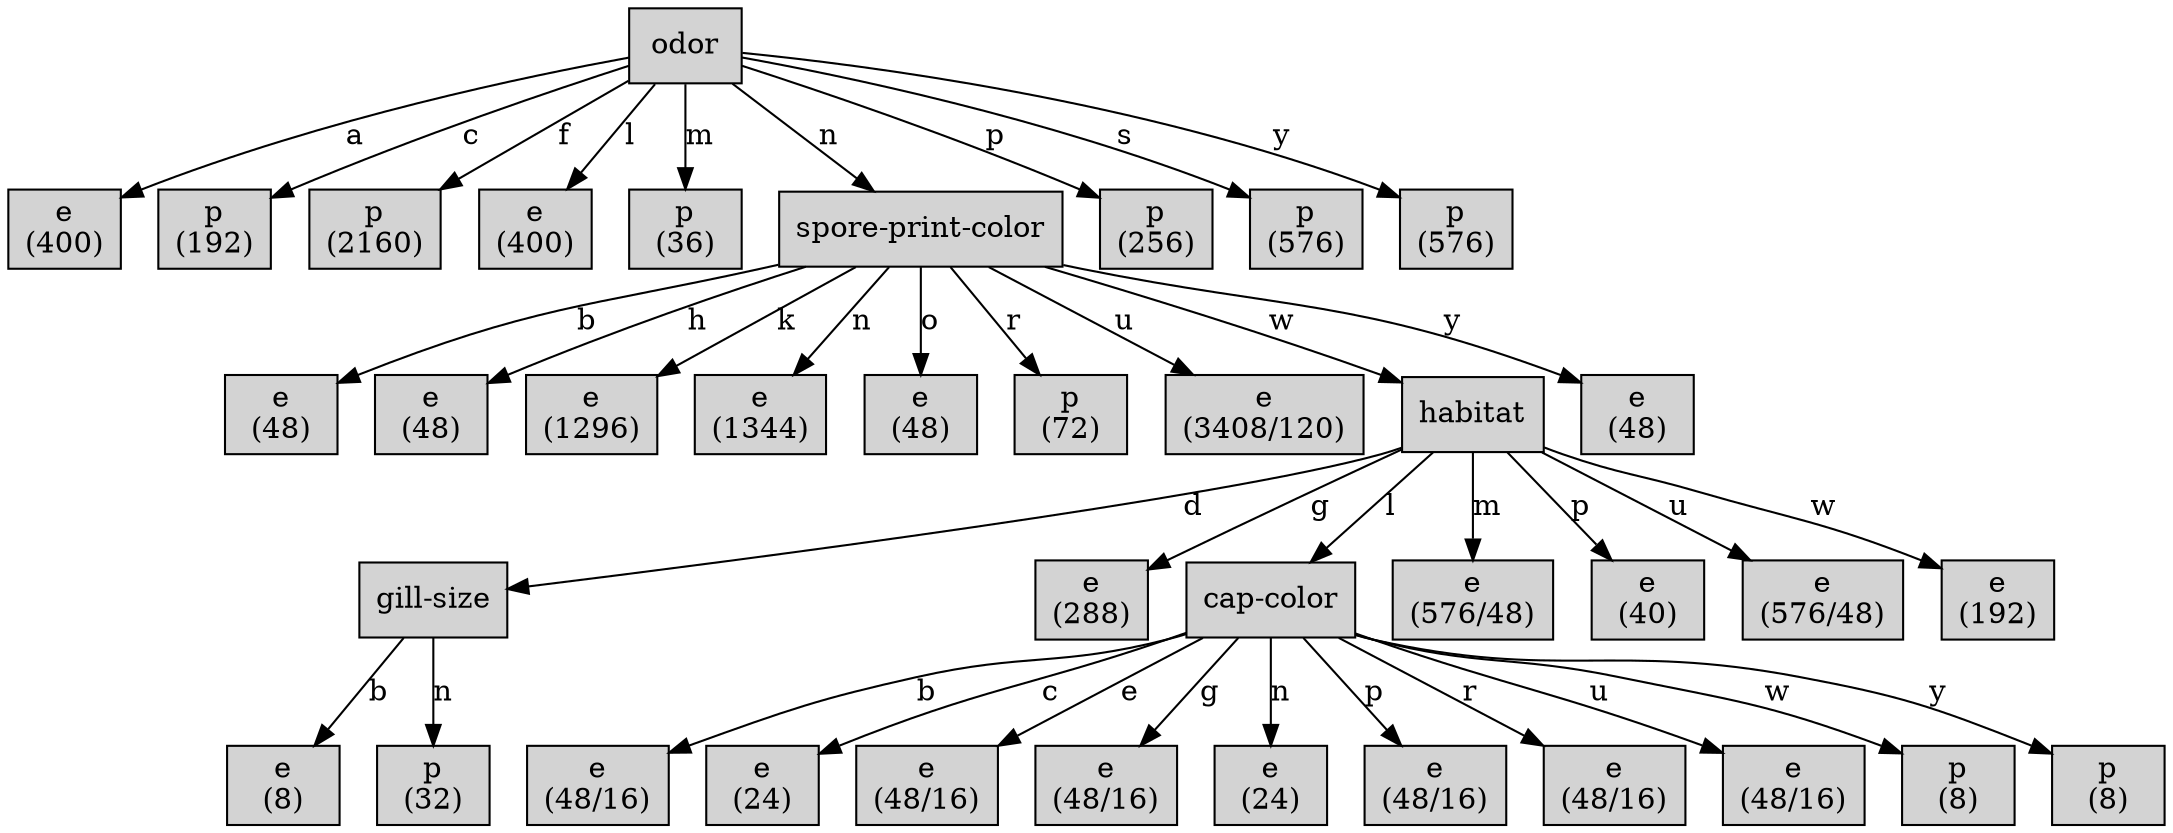 digraph ID3_Tree {
"0" [shape=box, style=filled, label="odor
", weight=1]
"1" [shape=box, style=filled, label="e
(400)
", weight=2]
0 -> 1 [ label = "a"];
"2" [shape=box, style=filled, label="p
(192)
", weight=2]
0 -> 2 [ label = "c"];
"3" [shape=box, style=filled, label="p
(2160)
", weight=2]
0 -> 3 [ label = "f"];
"4" [shape=box, style=filled, label="e
(400)
", weight=2]
0 -> 4 [ label = "l"];
"5" [shape=box, style=filled, label="p
(36)
", weight=2]
0 -> 5 [ label = "m"];
"6" [shape=box, style=filled, label="spore-print-color
", weight=2]
0 -> 6 [ label = "n"];
"7" [shape=box, style=filled, label="e
(48)
", weight=3]
6 -> 7 [ label = "b"];
"8" [shape=box, style=filled, label="e
(48)
", weight=3]
6 -> 8 [ label = "h"];
"9" [shape=box, style=filled, label="e
(1296)
", weight=3]
6 -> 9 [ label = "k"];
"10" [shape=box, style=filled, label="e
(1344)
", weight=3]
6 -> 10 [ label = "n"];
"11" [shape=box, style=filled, label="e
(48)
", weight=3]
6 -> 11 [ label = "o"];
"12" [shape=box, style=filled, label="p
(72)
", weight=3]
6 -> 12 [ label = "r"];
"13" [shape=box, style=filled, label="e
(3408/120)
", weight=3]
6 -> 13 [ label = "u"];
"14" [shape=box, style=filled, label="habitat
", weight=3]
6 -> 14 [ label = "w"];
"15" [shape=box, style=filled, label="gill-size
", weight=4]
14 -> 15 [ label = "d"];
"16" [shape=box, style=filled, label="e
(8)
", weight=5]
15 -> 16 [ label = "b"];
"17" [shape=box, style=filled, label="p
(32)
", weight=5]
15 -> 17 [ label = "n"];
"18" [shape=box, style=filled, label="e
(288)
", weight=4]
14 -> 18 [ label = "g"];
"19" [shape=box, style=filled, label="cap-color
", weight=4]
14 -> 19 [ label = "l"];
"20" [shape=box, style=filled, label="e
(48/16)
", weight=5]
19 -> 20 [ label = "b"];
"21" [shape=box, style=filled, label="e
(24)
", weight=5]
19 -> 21 [ label = "c"];
"22" [shape=box, style=filled, label="e
(48/16)
", weight=5]
19 -> 22 [ label = "e"];
"23" [shape=box, style=filled, label="e
(48/16)
", weight=5]
19 -> 23 [ label = "g"];
"24" [shape=box, style=filled, label="e
(24)
", weight=5]
19 -> 24 [ label = "n"];
"25" [shape=box, style=filled, label="e
(48/16)
", weight=5]
19 -> 25 [ label = "p"];
"26" [shape=box, style=filled, label="e
(48/16)
", weight=5]
19 -> 26 [ label = "r"];
"27" [shape=box, style=filled, label="e
(48/16)
", weight=5]
19 -> 27 [ label = "u"];
"28" [shape=box, style=filled, label="p
(8)
", weight=5]
19 -> 28 [ label = "w"];
"29" [shape=box, style=filled, label="p
(8)
", weight=5]
19 -> 29 [ label = "y"];
"30" [shape=box, style=filled, label="e
(576/48)
", weight=4]
14 -> 30 [ label = "m"];
"31" [shape=box, style=filled, label="e
(40)
", weight=4]
14 -> 31 [ label = "p"];
"32" [shape=box, style=filled, label="e
(576/48)
", weight=4]
14 -> 32 [ label = "u"];
"33" [shape=box, style=filled, label="e
(192)
", weight=4]
14 -> 33 [ label = "w"];
"34" [shape=box, style=filled, label="e
(48)
", weight=3]
6 -> 34 [ label = "y"];
"35" [shape=box, style=filled, label="p
(256)
", weight=2]
0 -> 35 [ label = "p"];
"36" [shape=box, style=filled, label="p
(576)
", weight=2]
0 -> 36 [ label = "s"];
"37" [shape=box, style=filled, label="p
(576)
", weight=2]
0 -> 37 [ label = "y"];
{rank=same; 0;};
{rank=same; 1;2;3;4;5;6;35;36;37;};
{rank=same; 7;8;9;10;11;12;13;14;34;};
{rank=same; 15;18;19;30;31;32;33;};
{rank=same; 16;17;20;21;22;23;24;25;26;27;28;29;};
}